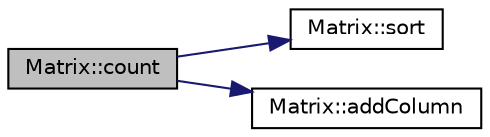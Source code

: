 digraph "Matrix::count"
{
  bgcolor="transparent";
  edge [fontname="Helvetica",fontsize="10",labelfontname="Helvetica",labelfontsize="10"];
  node [fontname="Helvetica",fontsize="10",shape=record];
  rankdir="LR";
  Node46 [label="Matrix::count",height=0.2,width=0.4,color="black", fillcolor="grey75", style="filled", fontcolor="black"];
  Node46 -> Node47 [color="midnightblue",fontsize="10",style="solid",fontname="Helvetica"];
  Node47 [label="Matrix::sort",height=0.2,width=0.4,color="black",URL="$classMatrix.html#a92786d56abd92d0ea72dc3f481252133",tooltip="Sorts elements of the matrix inplace. "];
  Node46 -> Node48 [color="midnightblue",fontsize="10",style="solid",fontname="Helvetica"];
  Node48 [label="Matrix::addColumn",height=0.2,width=0.4,color="black",URL="$classMatrix.html#ac28a0846518ca104d36de2242bf1cc6e",tooltip="Adds a column at the end of the matrix. "];
}
